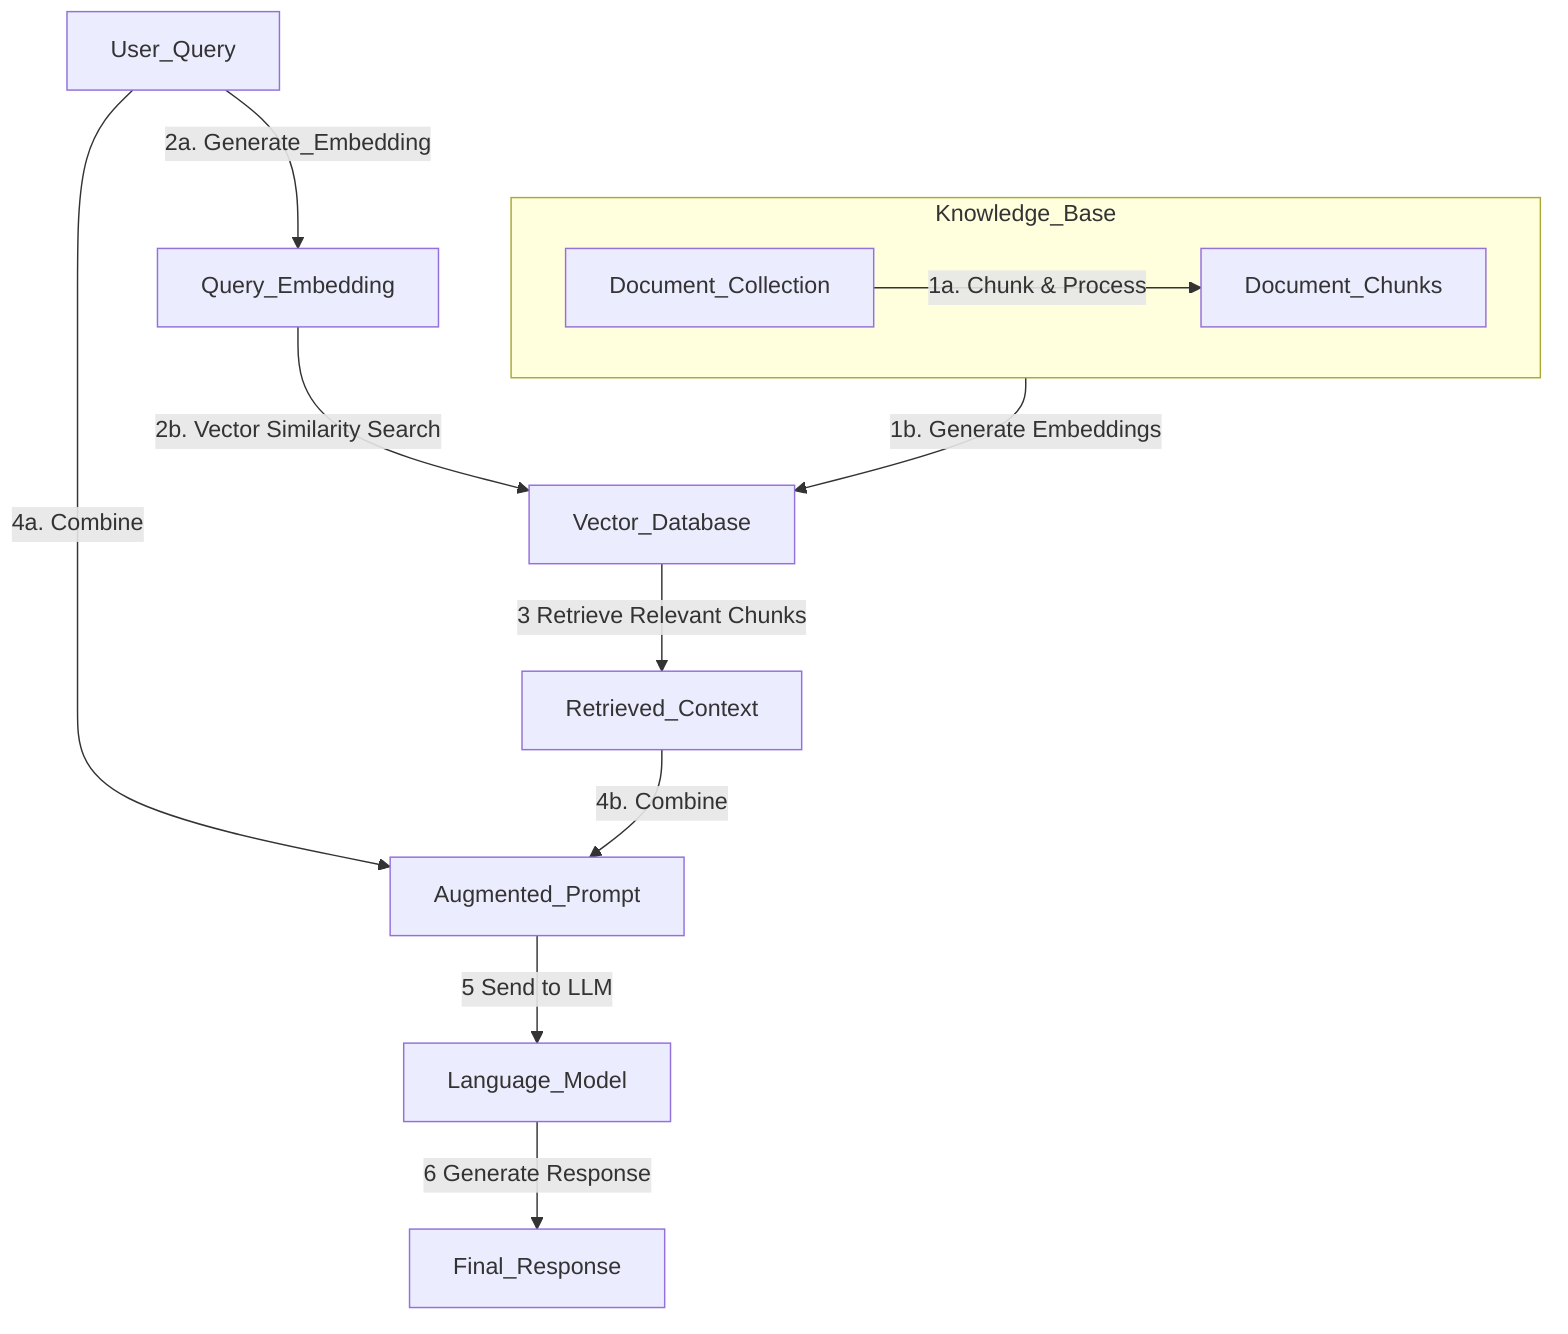 graph TD
    subgraph Knowledge_Base
        D[Document_Collection]
        C[Document_Chunks]
        D --> |1a. Chunk & Process| C
    end

    DB[Vector_Database]
    Knowledge_Base -->|1b. Generate Embeddings| DB

    Q[User_Query]
    E[Query_Embedding]
    Q -->|2a. Generate_Embedding| E
    E -->|2b. Vector Similarity Search| DB

    CTX[Retrieved_Context]
    DB -->|3 Retrieve Relevant Chunks| CTX
    
    P[Augmented_Prompt]
    Q -->|"4a. Combine"| P
    CTX -->|"4b. Combine"| P
    
    LLM[Language_Model]
    R[Final_Response]
    P -->|5 Send to LLM| LLM
    LLM -->|6 Generate Response| R